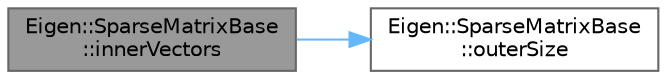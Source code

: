 digraph "Eigen::SparseMatrixBase::innerVectors"
{
 // LATEX_PDF_SIZE
  bgcolor="transparent";
  edge [fontname=Helvetica,fontsize=10,labelfontname=Helvetica,labelfontsize=10];
  node [fontname=Helvetica,fontsize=10,shape=box,height=0.2,width=0.4];
  rankdir="LR";
  Node1 [id="Node000001",label="Eigen::SparseMatrixBase\l::innerVectors",height=0.2,width=0.4,color="gray40", fillcolor="grey60", style="filled", fontcolor="black",tooltip=" "];
  Node1 -> Node2 [id="edge2_Node000001_Node000002",color="steelblue1",style="solid",tooltip=" "];
  Node2 [id="Node000002",label="Eigen::SparseMatrixBase\l::outerSize",height=0.2,width=0.4,color="grey40", fillcolor="white", style="filled",URL="$class_eigen_1_1_sparse_matrix_base.html#ac86cc88a4cfef21db6b64ec0ab4c8f0a",tooltip=" "];
}
